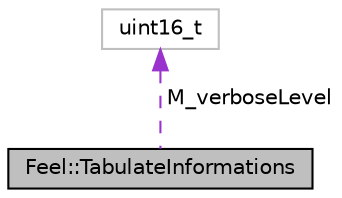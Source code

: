 digraph "Feel::TabulateInformations"
{
 // LATEX_PDF_SIZE
  edge [fontname="Helvetica",fontsize="10",labelfontname="Helvetica",labelfontsize="10"];
  node [fontname="Helvetica",fontsize="10",shape=record];
  Node1 [label="Feel::TabulateInformations",height=0.2,width=0.4,color="black", fillcolor="grey75", style="filled", fontcolor="black",tooltip="base class that describe informations by tabulate/section design"];
  Node2 -> Node1 [dir="back",color="darkorchid3",fontsize="10",style="dashed",label=" M_verboseLevel" ,fontname="Helvetica"];
  Node2 [label="uint16_t",height=0.2,width=0.4,color="grey75", fillcolor="white", style="filled",tooltip=" "];
}
